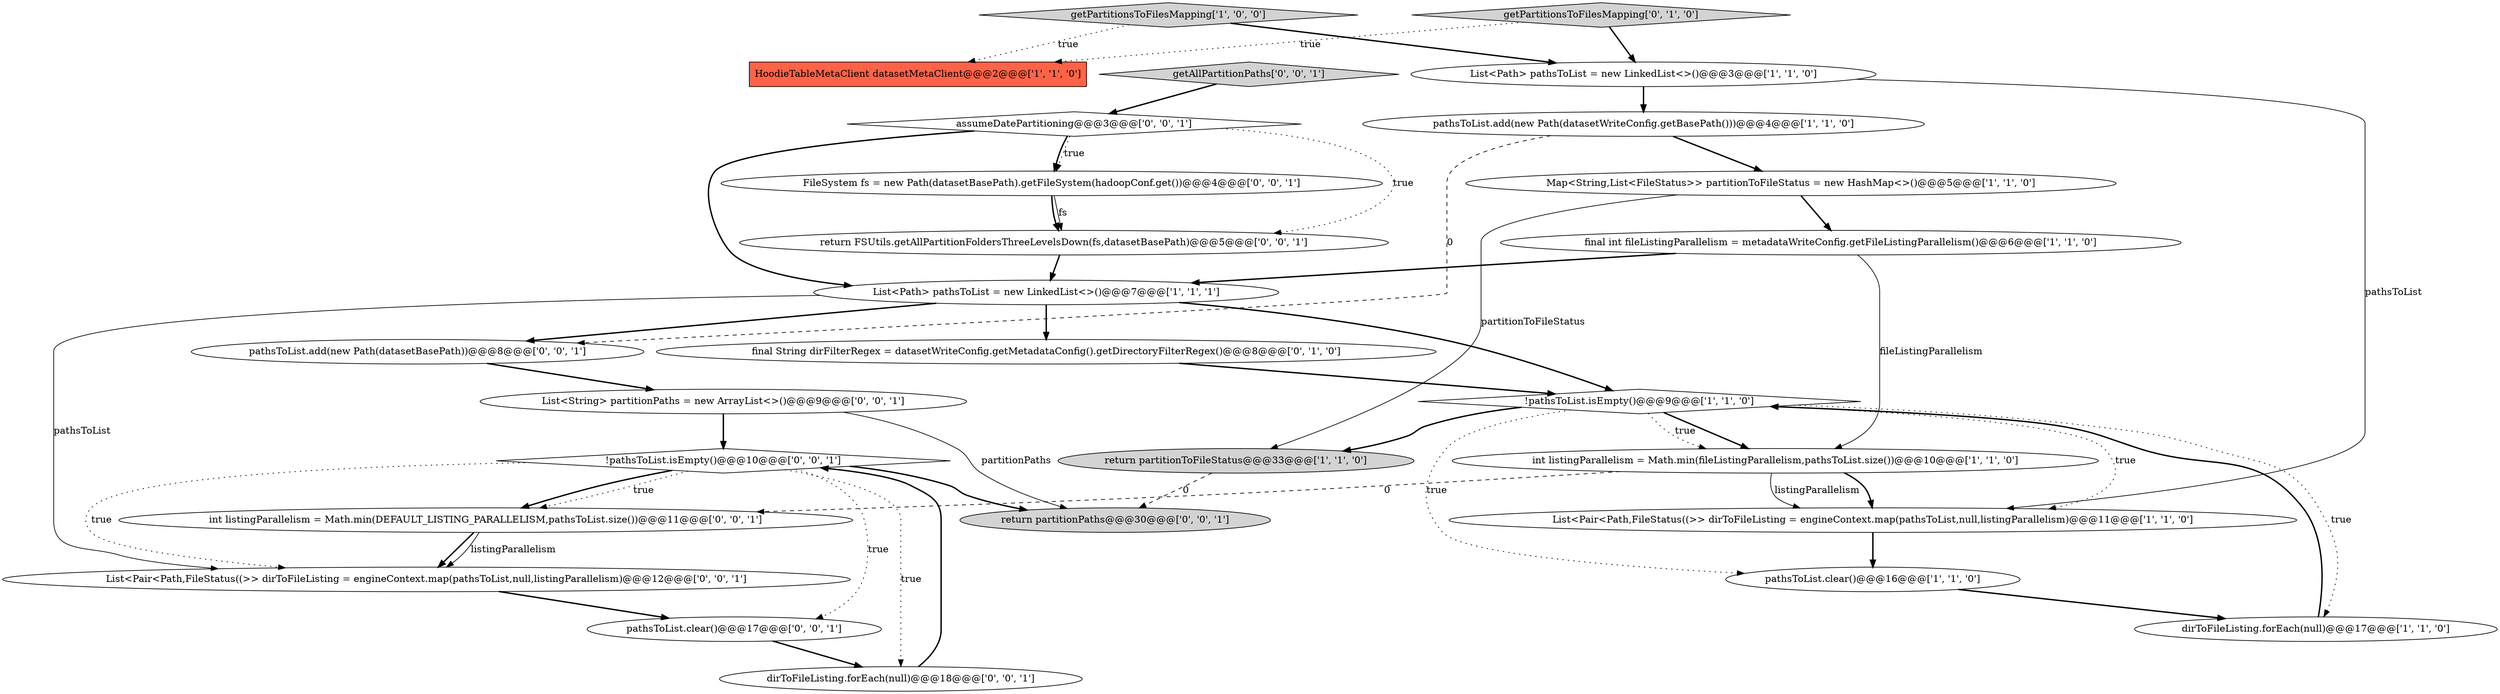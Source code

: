 digraph {
4 [style = filled, label = "return partitionToFileStatus@@@33@@@['1', '1', '0']", fillcolor = lightgray, shape = ellipse image = "AAA0AAABBB1BBB"];
14 [style = filled, label = "final String dirFilterRegex = datasetWriteConfig.getMetadataConfig().getDirectoryFilterRegex()@@@8@@@['0', '1', '0']", fillcolor = white, shape = ellipse image = "AAA1AAABBB2BBB"];
8 [style = filled, label = "final int fileListingParallelism = metadataWriteConfig.getFileListingParallelism()@@@6@@@['1', '1', '0']", fillcolor = white, shape = ellipse image = "AAA0AAABBB1BBB"];
26 [style = filled, label = "dirToFileListing.forEach(null)@@@18@@@['0', '0', '1']", fillcolor = white, shape = ellipse image = "AAA0AAABBB3BBB"];
24 [style = filled, label = "return partitionPaths@@@30@@@['0', '0', '1']", fillcolor = lightgray, shape = ellipse image = "AAA0AAABBB3BBB"];
1 [style = filled, label = "List<Pair<Path,FileStatus((>> dirToFileListing = engineContext.map(pathsToList,null,listingParallelism)@@@11@@@['1', '1', '0']", fillcolor = white, shape = ellipse image = "AAA0AAABBB1BBB"];
6 [style = filled, label = "getPartitionsToFilesMapping['1', '0', '0']", fillcolor = lightgray, shape = diamond image = "AAA0AAABBB1BBB"];
20 [style = filled, label = "pathsToList.clear()@@@17@@@['0', '0', '1']", fillcolor = white, shape = ellipse image = "AAA0AAABBB3BBB"];
11 [style = filled, label = "HoodieTableMetaClient datasetMetaClient@@@2@@@['1', '1', '0']", fillcolor = tomato, shape = box image = "AAA0AAABBB1BBB"];
13 [style = filled, label = "getPartitionsToFilesMapping['0', '1', '0']", fillcolor = lightgray, shape = diamond image = "AAA0AAABBB2BBB"];
21 [style = filled, label = "getAllPartitionPaths['0', '0', '1']", fillcolor = lightgray, shape = diamond image = "AAA0AAABBB3BBB"];
17 [style = filled, label = "assumeDatePartitioning@@@3@@@['0', '0', '1']", fillcolor = white, shape = diamond image = "AAA0AAABBB3BBB"];
7 [style = filled, label = "pathsToList.clear()@@@16@@@['1', '1', '0']", fillcolor = white, shape = ellipse image = "AAA0AAABBB1BBB"];
9 [style = filled, label = "List<Path> pathsToList = new LinkedList<>()@@@7@@@['1', '1', '1']", fillcolor = white, shape = ellipse image = "AAA0AAABBB1BBB"];
19 [style = filled, label = "List<Pair<Path,FileStatus((>> dirToFileListing = engineContext.map(pathsToList,null,listingParallelism)@@@12@@@['0', '0', '1']", fillcolor = white, shape = ellipse image = "AAA0AAABBB3BBB"];
3 [style = filled, label = "List<Path> pathsToList = new LinkedList<>()@@@3@@@['1', '1', '0']", fillcolor = white, shape = ellipse image = "AAA0AAABBB1BBB"];
5 [style = filled, label = "dirToFileListing.forEach(null)@@@17@@@['1', '1', '0']", fillcolor = white, shape = ellipse image = "AAA0AAABBB1BBB"];
12 [style = filled, label = "pathsToList.add(new Path(datasetWriteConfig.getBasePath()))@@@4@@@['1', '1', '0']", fillcolor = white, shape = ellipse image = "AAA0AAABBB1BBB"];
16 [style = filled, label = "pathsToList.add(new Path(datasetBasePath))@@@8@@@['0', '0', '1']", fillcolor = white, shape = ellipse image = "AAA0AAABBB3BBB"];
18 [style = filled, label = "int listingParallelism = Math.min(DEFAULT_LISTING_PARALLELISM,pathsToList.size())@@@11@@@['0', '0', '1']", fillcolor = white, shape = ellipse image = "AAA0AAABBB3BBB"];
0 [style = filled, label = "Map<String,List<FileStatus>> partitionToFileStatus = new HashMap<>()@@@5@@@['1', '1', '0']", fillcolor = white, shape = ellipse image = "AAA0AAABBB1BBB"];
23 [style = filled, label = "List<String> partitionPaths = new ArrayList<>()@@@9@@@['0', '0', '1']", fillcolor = white, shape = ellipse image = "AAA0AAABBB3BBB"];
25 [style = filled, label = "FileSystem fs = new Path(datasetBasePath).getFileSystem(hadoopConf.get())@@@4@@@['0', '0', '1']", fillcolor = white, shape = ellipse image = "AAA0AAABBB3BBB"];
10 [style = filled, label = "int listingParallelism = Math.min(fileListingParallelism,pathsToList.size())@@@10@@@['1', '1', '0']", fillcolor = white, shape = ellipse image = "AAA0AAABBB1BBB"];
2 [style = filled, label = "!pathsToList.isEmpty()@@@9@@@['1', '1', '0']", fillcolor = white, shape = diamond image = "AAA0AAABBB1BBB"];
22 [style = filled, label = "!pathsToList.isEmpty()@@@10@@@['0', '0', '1']", fillcolor = white, shape = diamond image = "AAA0AAABBB3BBB"];
15 [style = filled, label = "return FSUtils.getAllPartitionFoldersThreeLevelsDown(fs,datasetBasePath)@@@5@@@['0', '0', '1']", fillcolor = white, shape = ellipse image = "AAA0AAABBB3BBB"];
5->2 [style = bold, label=""];
12->0 [style = bold, label=""];
23->22 [style = bold, label=""];
26->22 [style = bold, label=""];
6->11 [style = dotted, label="true"];
23->24 [style = solid, label="partitionPaths"];
12->16 [style = dashed, label="0"];
8->9 [style = bold, label=""];
2->4 [style = bold, label=""];
15->9 [style = bold, label=""];
22->19 [style = dotted, label="true"];
10->18 [style = dashed, label="0"];
22->24 [style = bold, label=""];
9->16 [style = bold, label=""];
19->20 [style = bold, label=""];
21->17 [style = bold, label=""];
2->5 [style = dotted, label="true"];
9->2 [style = bold, label=""];
13->11 [style = dotted, label="true"];
22->20 [style = dotted, label="true"];
2->10 [style = bold, label=""];
0->8 [style = bold, label=""];
2->10 [style = dotted, label="true"];
0->4 [style = solid, label="partitionToFileStatus"];
10->1 [style = bold, label=""];
2->1 [style = dotted, label="true"];
17->15 [style = dotted, label="true"];
16->23 [style = bold, label=""];
17->25 [style = dotted, label="true"];
3->12 [style = bold, label=""];
18->19 [style = bold, label=""];
9->19 [style = solid, label="pathsToList"];
6->3 [style = bold, label=""];
17->9 [style = bold, label=""];
10->1 [style = solid, label="listingParallelism"];
22->18 [style = bold, label=""];
9->14 [style = bold, label=""];
8->10 [style = solid, label="fileListingParallelism"];
7->5 [style = bold, label=""];
14->2 [style = bold, label=""];
13->3 [style = bold, label=""];
22->26 [style = dotted, label="true"];
3->1 [style = solid, label="pathsToList"];
1->7 [style = bold, label=""];
22->18 [style = dotted, label="true"];
18->19 [style = solid, label="listingParallelism"];
20->26 [style = bold, label=""];
25->15 [style = bold, label=""];
2->7 [style = dotted, label="true"];
17->25 [style = bold, label=""];
25->15 [style = solid, label="fs"];
4->24 [style = dashed, label="0"];
}
